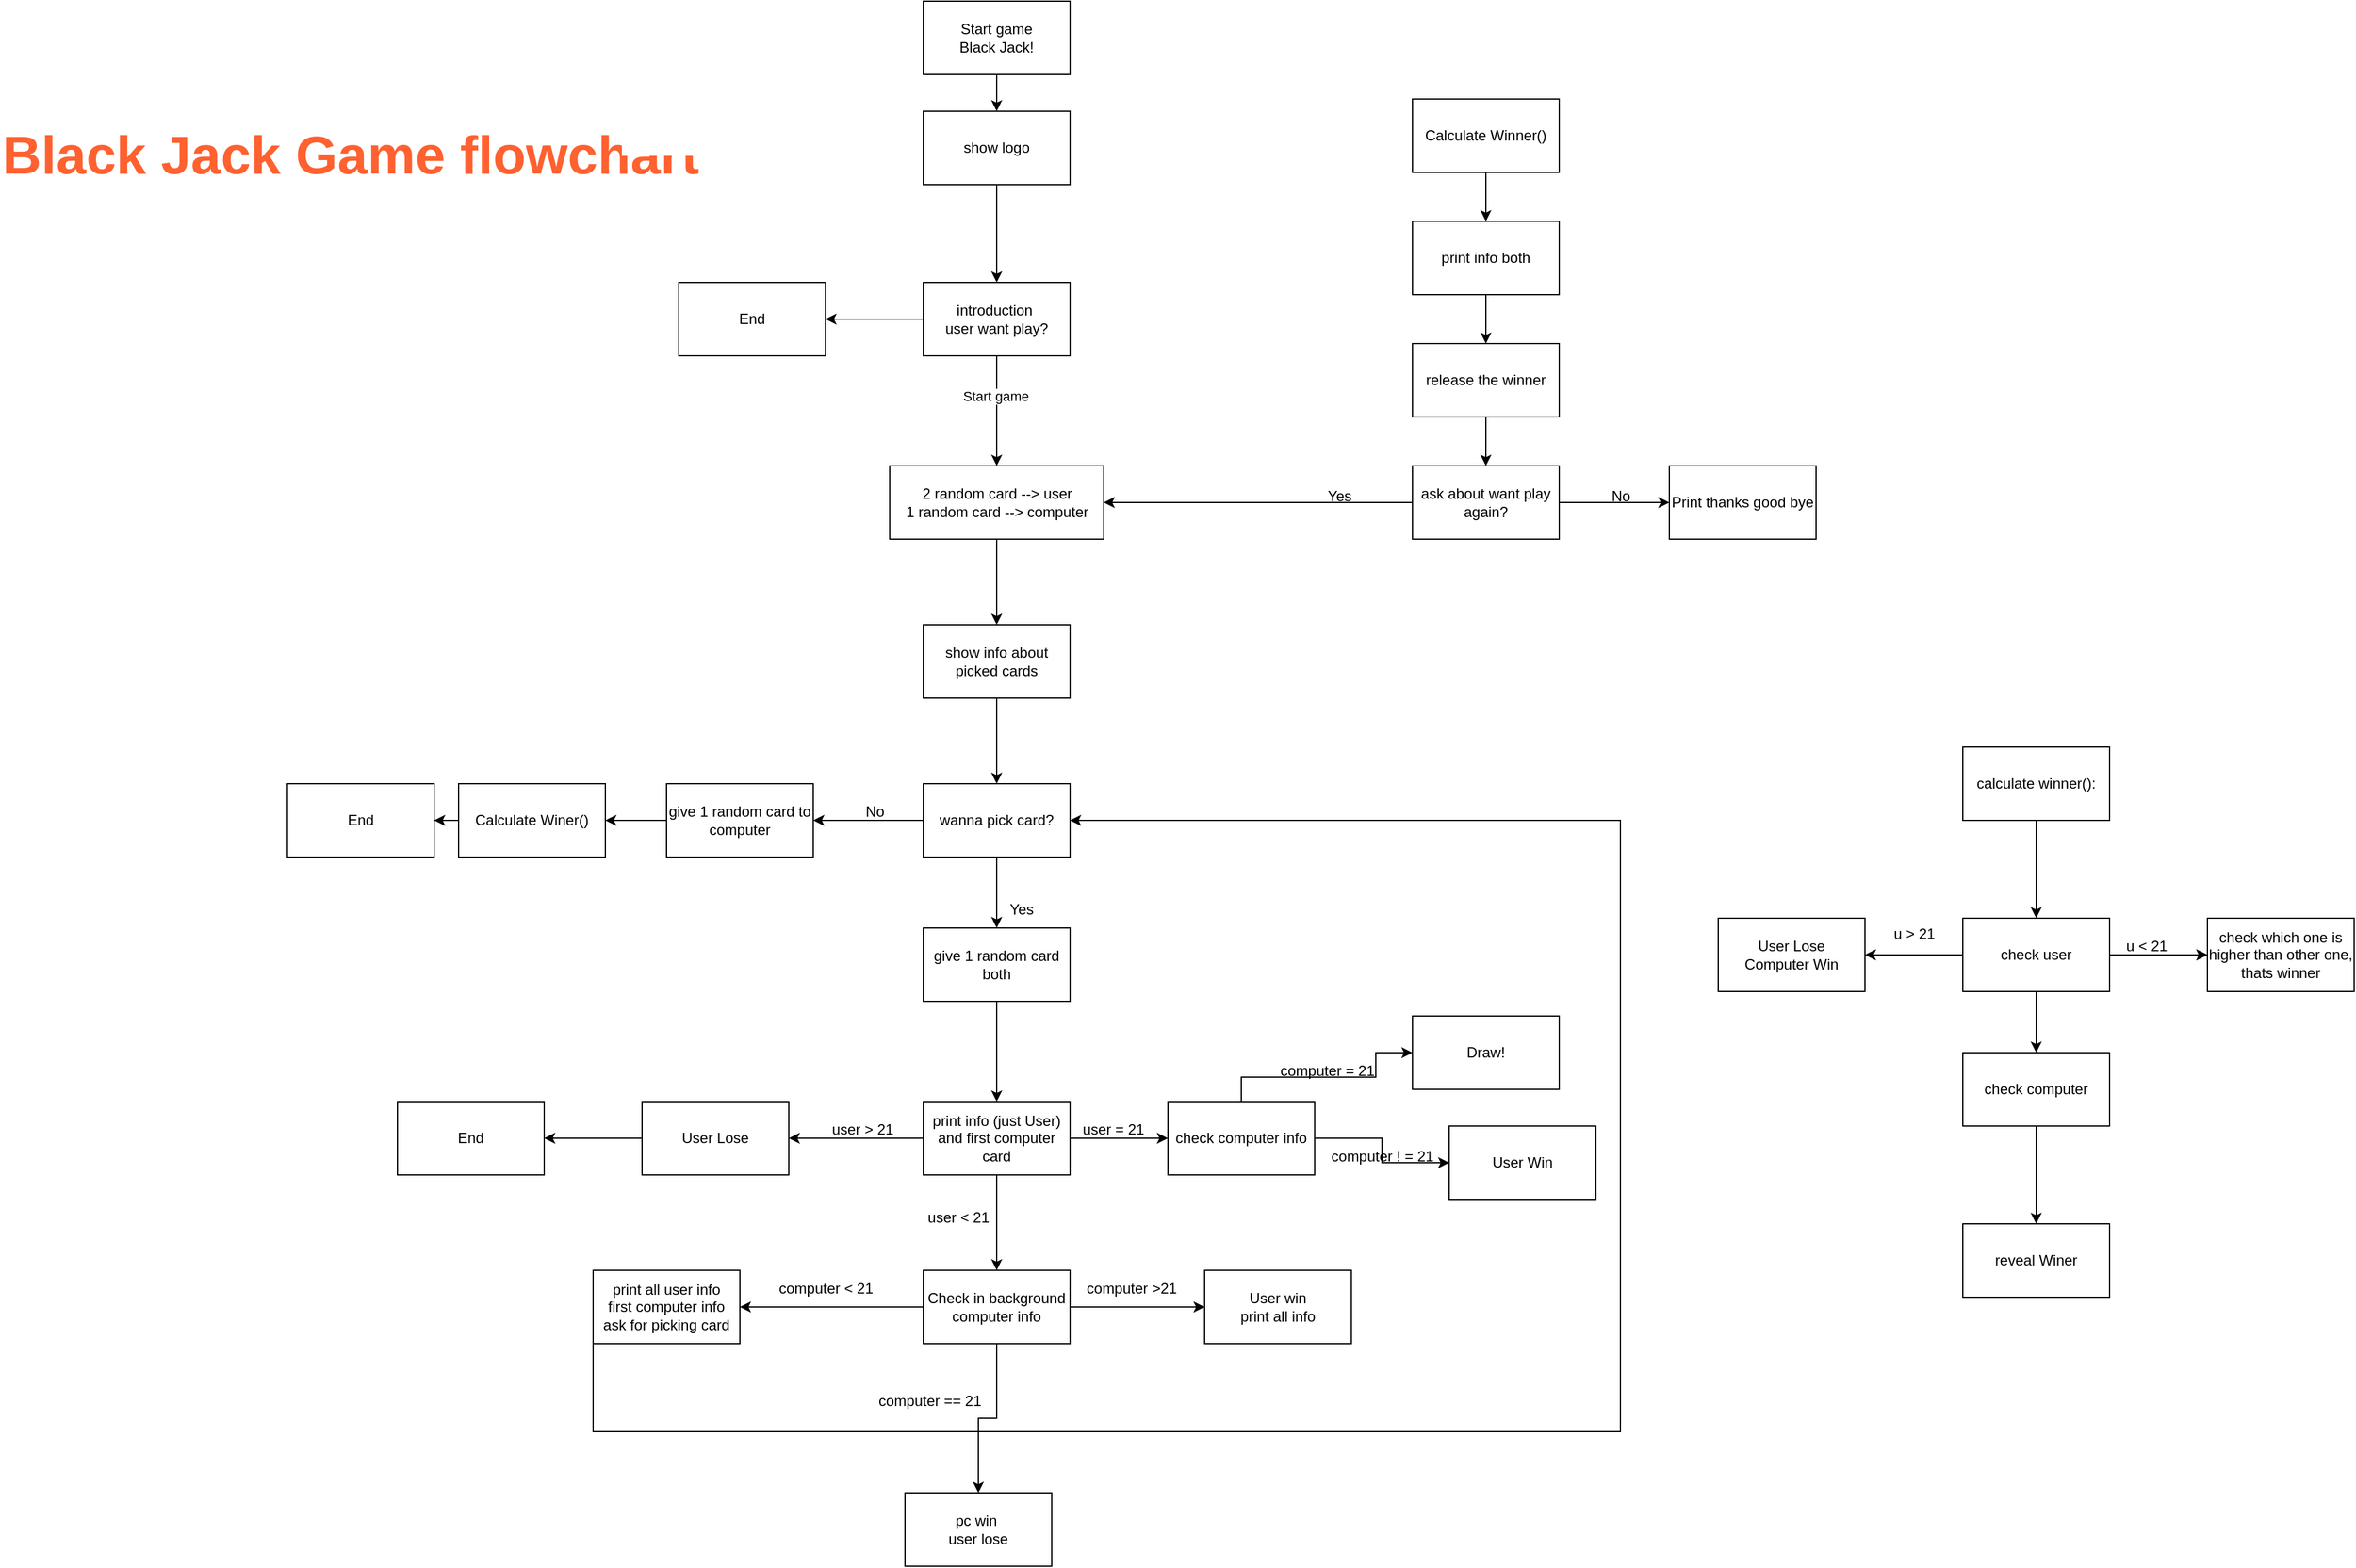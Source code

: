 <mxfile version="25.0.1">
  <diagram name="Page-1" id="lZ8IKWE_7OETiADFwcYm">
    <mxGraphModel dx="1784" dy="644" grid="1" gridSize="10" guides="1" tooltips="1" connect="1" arrows="1" fold="1" page="1" pageScale="1" pageWidth="850" pageHeight="1100" math="0" shadow="0">
      <root>
        <mxCell id="0" />
        <mxCell id="1" parent="0" />
        <mxCell id="c9aiSARojn3Q_ybmlD1e-5" value="" style="edgeStyle=orthogonalEdgeStyle;rounded=0;orthogonalLoop=1;jettySize=auto;html=1;" parent="1" source="c9aiSARojn3Q_ybmlD1e-1" target="c9aiSARojn3Q_ybmlD1e-4" edge="1">
          <mxGeometry relative="1" as="geometry" />
        </mxCell>
        <mxCell id="c9aiSARojn3Q_ybmlD1e-1" value="Start game&lt;div&gt;Black Jack!&lt;/div&gt;" style="rounded=0;whiteSpace=wrap;html=1;" parent="1" vertex="1">
          <mxGeometry x="370" y="40" width="120" height="60" as="geometry" />
        </mxCell>
        <mxCell id="c9aiSARojn3Q_ybmlD1e-7" value="" style="edgeStyle=orthogonalEdgeStyle;rounded=0;orthogonalLoop=1;jettySize=auto;html=1;" parent="1" source="c9aiSARojn3Q_ybmlD1e-4" target="c9aiSARojn3Q_ybmlD1e-6" edge="1">
          <mxGeometry relative="1" as="geometry" />
        </mxCell>
        <mxCell id="c9aiSARojn3Q_ybmlD1e-4" value="show logo" style="whiteSpace=wrap;html=1;rounded=0;" parent="1" vertex="1">
          <mxGeometry x="370" y="130" width="120" height="60" as="geometry" />
        </mxCell>
        <mxCell id="c9aiSARojn3Q_ybmlD1e-9" value="" style="edgeStyle=orthogonalEdgeStyle;rounded=0;orthogonalLoop=1;jettySize=auto;html=1;" parent="1" source="c9aiSARojn3Q_ybmlD1e-6" target="c9aiSARojn3Q_ybmlD1e-8" edge="1">
          <mxGeometry relative="1" as="geometry" />
        </mxCell>
        <mxCell id="c9aiSARojn3Q_ybmlD1e-11" value="" style="edgeStyle=orthogonalEdgeStyle;rounded=0;orthogonalLoop=1;jettySize=auto;html=1;" parent="1" source="c9aiSARojn3Q_ybmlD1e-6" target="c9aiSARojn3Q_ybmlD1e-10" edge="1">
          <mxGeometry relative="1" as="geometry" />
        </mxCell>
        <mxCell id="c9aiSARojn3Q_ybmlD1e-12" value="Start game" style="edgeLabel;html=1;align=center;verticalAlign=middle;resizable=0;points=[];" parent="c9aiSARojn3Q_ybmlD1e-11" vertex="1" connectable="0">
          <mxGeometry x="-0.283" y="-1" relative="1" as="geometry">
            <mxPoint as="offset" />
          </mxGeometry>
        </mxCell>
        <mxCell id="c9aiSARojn3Q_ybmlD1e-6" value="introduction&amp;nbsp;&lt;div&gt;user want play?&lt;/div&gt;" style="whiteSpace=wrap;html=1;rounded=0;" parent="1" vertex="1">
          <mxGeometry x="370" y="270" width="120" height="60" as="geometry" />
        </mxCell>
        <mxCell id="c9aiSARojn3Q_ybmlD1e-8" value="End" style="whiteSpace=wrap;html=1;rounded=0;" parent="1" vertex="1">
          <mxGeometry x="170" y="270" width="120" height="60" as="geometry" />
        </mxCell>
        <mxCell id="mSAgK6XvGhr9I6ZANtPg-2" value="" style="edgeStyle=orthogonalEdgeStyle;rounded=0;orthogonalLoop=1;jettySize=auto;html=1;" parent="1" source="c9aiSARojn3Q_ybmlD1e-10" target="mSAgK6XvGhr9I6ZANtPg-1" edge="1">
          <mxGeometry relative="1" as="geometry" />
        </mxCell>
        <mxCell id="c9aiSARojn3Q_ybmlD1e-10" value="2 random card --&amp;gt; user&lt;div&gt;1 random card --&amp;gt; computer&lt;/div&gt;" style="whiteSpace=wrap;html=1;rounded=0;" parent="1" vertex="1">
          <mxGeometry x="342.5" y="420" width="175" height="60" as="geometry" />
        </mxCell>
        <mxCell id="c9aiSARojn3Q_ybmlD1e-47" value="" style="edgeStyle=orthogonalEdgeStyle;rounded=0;orthogonalLoop=1;jettySize=auto;html=1;" parent="1" source="c9aiSARojn3Q_ybmlD1e-13" target="c9aiSARojn3Q_ybmlD1e-46" edge="1">
          <mxGeometry relative="1" as="geometry" />
        </mxCell>
        <mxCell id="c9aiSARojn3Q_ybmlD1e-72" value="" style="edgeStyle=orthogonalEdgeStyle;rounded=0;orthogonalLoop=1;jettySize=auto;html=1;" parent="1" source="c9aiSARojn3Q_ybmlD1e-13" target="c9aiSARojn3Q_ybmlD1e-71" edge="1">
          <mxGeometry relative="1" as="geometry" />
        </mxCell>
        <mxCell id="c9aiSARojn3Q_ybmlD1e-13" value="wanna pick card?" style="whiteSpace=wrap;html=1;rounded=0;" parent="1" vertex="1">
          <mxGeometry x="370" y="680" width="120" height="60" as="geometry" />
        </mxCell>
        <mxCell id="c9aiSARojn3Q_ybmlD1e-19" value="" style="edgeStyle=orthogonalEdgeStyle;rounded=0;orthogonalLoop=1;jettySize=auto;html=1;" parent="1" source="c9aiSARojn3Q_ybmlD1e-15" target="c9aiSARojn3Q_ybmlD1e-18" edge="1">
          <mxGeometry relative="1" as="geometry" />
        </mxCell>
        <mxCell id="c9aiSARojn3Q_ybmlD1e-15" value="Calculate Winer()" style="whiteSpace=wrap;html=1;rounded=0;" parent="1" vertex="1">
          <mxGeometry x="-10" y="680" width="120" height="60" as="geometry" />
        </mxCell>
        <mxCell id="c9aiSARojn3Q_ybmlD1e-17" value="No" style="text;html=1;align=center;verticalAlign=middle;resizable=0;points=[];autosize=1;strokeColor=none;fillColor=none;" parent="1" vertex="1">
          <mxGeometry x="310" y="688" width="40" height="30" as="geometry" />
        </mxCell>
        <mxCell id="c9aiSARojn3Q_ybmlD1e-18" value="End" style="whiteSpace=wrap;html=1;rounded=0;" parent="1" vertex="1">
          <mxGeometry x="-150" y="680" width="120" height="60" as="geometry" />
        </mxCell>
        <mxCell id="c9aiSARojn3Q_ybmlD1e-22" value="" style="edgeStyle=orthogonalEdgeStyle;rounded=0;orthogonalLoop=1;jettySize=auto;html=1;" parent="1" source="c9aiSARojn3Q_ybmlD1e-20" target="c9aiSARojn3Q_ybmlD1e-21" edge="1">
          <mxGeometry relative="1" as="geometry" />
        </mxCell>
        <mxCell id="c9aiSARojn3Q_ybmlD1e-20" value="Calculate Winner()" style="whiteSpace=wrap;html=1;" parent="1" vertex="1">
          <mxGeometry x="770" y="120" width="120" height="60" as="geometry" />
        </mxCell>
        <mxCell id="c9aiSARojn3Q_ybmlD1e-24" value="" style="edgeStyle=orthogonalEdgeStyle;rounded=0;orthogonalLoop=1;jettySize=auto;html=1;" parent="1" source="c9aiSARojn3Q_ybmlD1e-21" target="c9aiSARojn3Q_ybmlD1e-23" edge="1">
          <mxGeometry relative="1" as="geometry" />
        </mxCell>
        <mxCell id="c9aiSARojn3Q_ybmlD1e-21" value="print info both" style="whiteSpace=wrap;html=1;" parent="1" vertex="1">
          <mxGeometry x="770" y="220" width="120" height="60" as="geometry" />
        </mxCell>
        <mxCell id="c9aiSARojn3Q_ybmlD1e-26" value="" style="edgeStyle=orthogonalEdgeStyle;rounded=0;orthogonalLoop=1;jettySize=auto;html=1;" parent="1" source="c9aiSARojn3Q_ybmlD1e-23" target="c9aiSARojn3Q_ybmlD1e-25" edge="1">
          <mxGeometry relative="1" as="geometry" />
        </mxCell>
        <mxCell id="c9aiSARojn3Q_ybmlD1e-23" value="release the winner" style="whiteSpace=wrap;html=1;" parent="1" vertex="1">
          <mxGeometry x="770" y="320" width="120" height="60" as="geometry" />
        </mxCell>
        <mxCell id="c9aiSARojn3Q_ybmlD1e-32" value="" style="edgeStyle=orthogonalEdgeStyle;rounded=0;orthogonalLoop=1;jettySize=auto;html=1;" parent="1" source="c9aiSARojn3Q_ybmlD1e-25" target="c9aiSARojn3Q_ybmlD1e-31" edge="1">
          <mxGeometry relative="1" as="geometry" />
        </mxCell>
        <mxCell id="c9aiSARojn3Q_ybmlD1e-25" value="ask about want play again?" style="whiteSpace=wrap;html=1;" parent="1" vertex="1">
          <mxGeometry x="770" y="420" width="120" height="60" as="geometry" />
        </mxCell>
        <mxCell id="c9aiSARojn3Q_ybmlD1e-30" value="Yes" style="text;html=1;align=center;verticalAlign=middle;resizable=0;points=[];autosize=1;strokeColor=none;fillColor=none;" parent="1" vertex="1">
          <mxGeometry x="690" y="430" width="40" height="30" as="geometry" />
        </mxCell>
        <mxCell id="c9aiSARojn3Q_ybmlD1e-31" value="Print thanks good bye" style="whiteSpace=wrap;html=1;" parent="1" vertex="1">
          <mxGeometry x="980" y="420" width="120" height="60" as="geometry" />
        </mxCell>
        <mxCell id="c9aiSARojn3Q_ybmlD1e-33" value="No" style="text;html=1;align=center;verticalAlign=middle;resizable=0;points=[];autosize=1;strokeColor=none;fillColor=none;" parent="1" vertex="1">
          <mxGeometry x="920" y="430" width="40" height="30" as="geometry" />
        </mxCell>
        <mxCell id="c9aiSARojn3Q_ybmlD1e-38" value="" style="edgeStyle=orthogonalEdgeStyle;rounded=0;orthogonalLoop=1;jettySize=auto;html=1;" parent="1" source="c9aiSARojn3Q_ybmlD1e-34" target="c9aiSARojn3Q_ybmlD1e-37" edge="1">
          <mxGeometry relative="1" as="geometry" />
        </mxCell>
        <mxCell id="c9aiSARojn3Q_ybmlD1e-41" value="" style="edgeStyle=orthogonalEdgeStyle;rounded=0;orthogonalLoop=1;jettySize=auto;html=1;" parent="1" source="c9aiSARojn3Q_ybmlD1e-34" target="c9aiSARojn3Q_ybmlD1e-40" edge="1">
          <mxGeometry relative="1" as="geometry" />
        </mxCell>
        <mxCell id="c9aiSARojn3Q_ybmlD1e-59" value="" style="edgeStyle=orthogonalEdgeStyle;rounded=0;orthogonalLoop=1;jettySize=auto;html=1;" parent="1" source="c9aiSARojn3Q_ybmlD1e-34" target="c9aiSARojn3Q_ybmlD1e-58" edge="1">
          <mxGeometry relative="1" as="geometry" />
        </mxCell>
        <mxCell id="c9aiSARojn3Q_ybmlD1e-34" value="print info (just User)&lt;div&gt;and first computer card&lt;/div&gt;" style="whiteSpace=wrap;html=1;rounded=0;" parent="1" vertex="1">
          <mxGeometry x="370" y="940" width="120" height="60" as="geometry" />
        </mxCell>
        <mxCell id="c9aiSARojn3Q_ybmlD1e-36" value="Yes" style="text;html=1;align=center;verticalAlign=middle;resizable=0;points=[];autosize=1;strokeColor=none;fillColor=none;" parent="1" vertex="1">
          <mxGeometry x="430" y="768" width="40" height="30" as="geometry" />
        </mxCell>
        <mxCell id="c9aiSARojn3Q_ybmlD1e-52" value="" style="edgeStyle=orthogonalEdgeStyle;rounded=0;orthogonalLoop=1;jettySize=auto;html=1;" parent="1" source="c9aiSARojn3Q_ybmlD1e-37" target="c9aiSARojn3Q_ybmlD1e-51" edge="1">
          <mxGeometry relative="1" as="geometry" />
        </mxCell>
        <mxCell id="c9aiSARojn3Q_ybmlD1e-55" value="" style="edgeStyle=orthogonalEdgeStyle;rounded=0;orthogonalLoop=1;jettySize=auto;html=1;" parent="1" source="c9aiSARojn3Q_ybmlD1e-37" target="c9aiSARojn3Q_ybmlD1e-54" edge="1">
          <mxGeometry relative="1" as="geometry" />
        </mxCell>
        <mxCell id="fgMnFWFUCbMlHLGWQp-T-4" value="" style="edgeStyle=orthogonalEdgeStyle;rounded=0;orthogonalLoop=1;jettySize=auto;html=1;" edge="1" parent="1" source="c9aiSARojn3Q_ybmlD1e-37" target="fgMnFWFUCbMlHLGWQp-T-3">
          <mxGeometry relative="1" as="geometry" />
        </mxCell>
        <mxCell id="c9aiSARojn3Q_ybmlD1e-37" value="Check in background computer info" style="whiteSpace=wrap;html=1;rounded=0;" parent="1" vertex="1">
          <mxGeometry x="370" y="1078" width="120" height="60" as="geometry" />
        </mxCell>
        <mxCell id="c9aiSARojn3Q_ybmlD1e-50" value="" style="edgeStyle=orthogonalEdgeStyle;rounded=0;orthogonalLoop=1;jettySize=auto;html=1;" parent="1" source="c9aiSARojn3Q_ybmlD1e-40" target="c9aiSARojn3Q_ybmlD1e-49" edge="1">
          <mxGeometry relative="1" as="geometry" />
        </mxCell>
        <mxCell id="c9aiSARojn3Q_ybmlD1e-40" value="User Lose" style="whiteSpace=wrap;html=1;rounded=0;" parent="1" vertex="1">
          <mxGeometry x="140" y="940" width="120" height="60" as="geometry" />
        </mxCell>
        <mxCell id="c9aiSARojn3Q_ybmlD1e-42" value="user &amp;gt; 21" style="text;html=1;align=center;verticalAlign=middle;resizable=0;points=[];autosize=1;strokeColor=none;fillColor=none;" parent="1" vertex="1">
          <mxGeometry x="285" y="948" width="70" height="30" as="geometry" />
        </mxCell>
        <mxCell id="c9aiSARojn3Q_ybmlD1e-48" value="" style="edgeStyle=orthogonalEdgeStyle;rounded=0;orthogonalLoop=1;jettySize=auto;html=1;" parent="1" source="c9aiSARojn3Q_ybmlD1e-46" target="c9aiSARojn3Q_ybmlD1e-34" edge="1">
          <mxGeometry relative="1" as="geometry" />
        </mxCell>
        <mxCell id="c9aiSARojn3Q_ybmlD1e-46" value="give 1 random card both" style="whiteSpace=wrap;html=1;" parent="1" vertex="1">
          <mxGeometry x="370" y="798" width="120" height="60" as="geometry" />
        </mxCell>
        <mxCell id="c9aiSARojn3Q_ybmlD1e-49" value="End" style="whiteSpace=wrap;html=1;rounded=0;" parent="1" vertex="1">
          <mxGeometry x="-60" y="940" width="120" height="60" as="geometry" />
        </mxCell>
        <mxCell id="c9aiSARojn3Q_ybmlD1e-51" value="User win&lt;div&gt;print all info&lt;/div&gt;" style="whiteSpace=wrap;html=1;rounded=0;" parent="1" vertex="1">
          <mxGeometry x="600" y="1078" width="120" height="60" as="geometry" />
        </mxCell>
        <mxCell id="c9aiSARojn3Q_ybmlD1e-53" value="computer &amp;gt;21" style="text;html=1;align=center;verticalAlign=middle;resizable=0;points=[];autosize=1;strokeColor=none;fillColor=none;" parent="1" vertex="1">
          <mxGeometry x="490" y="1078" width="100" height="30" as="geometry" />
        </mxCell>
        <mxCell id="c9aiSARojn3Q_ybmlD1e-68" style="edgeStyle=orthogonalEdgeStyle;rounded=0;orthogonalLoop=1;jettySize=auto;html=1;exitX=1;exitY=0.5;exitDx=0;exitDy=0;" parent="1" source="c9aiSARojn3Q_ybmlD1e-54" target="c9aiSARojn3Q_ybmlD1e-13" edge="1">
          <mxGeometry relative="1" as="geometry">
            <Array as="points">
              <mxPoint x="100" y="1100" />
              <mxPoint x="100" y="1210" />
              <mxPoint x="940" y="1210" />
              <mxPoint x="940" y="710" />
            </Array>
          </mxGeometry>
        </mxCell>
        <mxCell id="c9aiSARojn3Q_ybmlD1e-54" value="print all user info&lt;div&gt;first computer info&lt;/div&gt;&lt;div&gt;ask for picking card&lt;/div&gt;" style="whiteSpace=wrap;html=1;rounded=0;" parent="1" vertex="1">
          <mxGeometry x="100" y="1078" width="120" height="60" as="geometry" />
        </mxCell>
        <mxCell id="c9aiSARojn3Q_ybmlD1e-56" value="user &amp;lt; 21&amp;nbsp;" style="text;html=1;align=center;verticalAlign=middle;resizable=0;points=[];autosize=1;strokeColor=none;fillColor=none;" parent="1" vertex="1">
          <mxGeometry x="360" y="1020" width="80" height="30" as="geometry" />
        </mxCell>
        <mxCell id="c9aiSARojn3Q_ybmlD1e-57" value="computer &amp;lt; 21" style="text;html=1;align=center;verticalAlign=middle;resizable=0;points=[];autosize=1;strokeColor=none;fillColor=none;" parent="1" vertex="1">
          <mxGeometry x="240" y="1078" width="100" height="30" as="geometry" />
        </mxCell>
        <mxCell id="c9aiSARojn3Q_ybmlD1e-62" value="" style="edgeStyle=orthogonalEdgeStyle;rounded=0;orthogonalLoop=1;jettySize=auto;html=1;" parent="1" source="c9aiSARojn3Q_ybmlD1e-58" target="c9aiSARojn3Q_ybmlD1e-61" edge="1">
          <mxGeometry relative="1" as="geometry">
            <Array as="points">
              <mxPoint x="630" y="920" />
              <mxPoint x="740" y="920" />
              <mxPoint x="740" y="900" />
            </Array>
          </mxGeometry>
        </mxCell>
        <mxCell id="c9aiSARojn3Q_ybmlD1e-66" value="" style="edgeStyle=orthogonalEdgeStyle;rounded=0;orthogonalLoop=1;jettySize=auto;html=1;" parent="1" source="c9aiSARojn3Q_ybmlD1e-58" target="c9aiSARojn3Q_ybmlD1e-65" edge="1">
          <mxGeometry relative="1" as="geometry" />
        </mxCell>
        <mxCell id="c9aiSARojn3Q_ybmlD1e-58" value="check computer info" style="whiteSpace=wrap;html=1;rounded=0;" parent="1" vertex="1">
          <mxGeometry x="570" y="940" width="120" height="60" as="geometry" />
        </mxCell>
        <mxCell id="c9aiSARojn3Q_ybmlD1e-60" value="user = 21" style="text;html=1;align=center;verticalAlign=middle;resizable=0;points=[];autosize=1;strokeColor=none;fillColor=none;" parent="1" vertex="1">
          <mxGeometry x="490" y="948" width="70" height="30" as="geometry" />
        </mxCell>
        <mxCell id="c9aiSARojn3Q_ybmlD1e-61" value="Draw!" style="whiteSpace=wrap;html=1;rounded=0;" parent="1" vertex="1">
          <mxGeometry x="770" y="870" width="120" height="60" as="geometry" />
        </mxCell>
        <mxCell id="c9aiSARojn3Q_ybmlD1e-63" value="computer = 21" style="text;html=1;align=center;verticalAlign=middle;resizable=0;points=[];autosize=1;strokeColor=none;fillColor=none;" parent="1" vertex="1">
          <mxGeometry x="650" y="900" width="100" height="30" as="geometry" />
        </mxCell>
        <mxCell id="c9aiSARojn3Q_ybmlD1e-65" value="User Win" style="whiteSpace=wrap;html=1;rounded=0;" parent="1" vertex="1">
          <mxGeometry x="800" y="960" width="120" height="60" as="geometry" />
        </mxCell>
        <mxCell id="c9aiSARojn3Q_ybmlD1e-67" value="computer ! = 21" style="text;html=1;align=center;verticalAlign=middle;resizable=0;points=[];autosize=1;strokeColor=none;fillColor=none;" parent="1" vertex="1">
          <mxGeometry x="690" y="970" width="110" height="30" as="geometry" />
        </mxCell>
        <mxCell id="c9aiSARojn3Q_ybmlD1e-69" value="" style="endArrow=classic;html=1;rounded=0;" parent="1" source="c9aiSARojn3Q_ybmlD1e-25" target="c9aiSARojn3Q_ybmlD1e-10" edge="1">
          <mxGeometry width="50" height="50" relative="1" as="geometry">
            <mxPoint x="530" y="370" as="sourcePoint" />
            <mxPoint x="580" y="320" as="targetPoint" />
          </mxGeometry>
        </mxCell>
        <mxCell id="c9aiSARojn3Q_ybmlD1e-73" value="" style="edgeStyle=orthogonalEdgeStyle;rounded=0;orthogonalLoop=1;jettySize=auto;html=1;" parent="1" source="c9aiSARojn3Q_ybmlD1e-71" target="c9aiSARojn3Q_ybmlD1e-15" edge="1">
          <mxGeometry relative="1" as="geometry" />
        </mxCell>
        <mxCell id="c9aiSARojn3Q_ybmlD1e-71" value="give 1 random card to computer" style="whiteSpace=wrap;html=1;" parent="1" vertex="1">
          <mxGeometry x="160" y="680" width="120" height="60" as="geometry" />
        </mxCell>
        <mxCell id="c9aiSARojn3Q_ybmlD1e-74" value="&lt;b&gt;&lt;font color=&quot;#ff6130&quot; style=&quot;font-size: 44px;&quot;&gt;Black Jack Game flowchart&lt;/font&gt;&lt;/b&gt;&lt;div&gt;&lt;b&gt;&lt;font style=&quot;font-size: 24px;&quot;&gt;&lt;br&gt;&lt;/font&gt;&lt;/b&gt;&lt;/div&gt;" style="text;html=1;align=left;verticalAlign=middle;resizable=0;points=[];autosize=1;strokeColor=none;fillColor=none;" parent="1" vertex="1">
          <mxGeometry x="-385" y="130" width="590" height="100" as="geometry" />
        </mxCell>
        <mxCell id="c9aiSARojn3Q_ybmlD1e-77" value="" style="edgeStyle=orthogonalEdgeStyle;rounded=0;orthogonalLoop=1;jettySize=auto;html=1;" parent="1" source="c9aiSARojn3Q_ybmlD1e-75" target="c9aiSARojn3Q_ybmlD1e-76" edge="1">
          <mxGeometry relative="1" as="geometry" />
        </mxCell>
        <mxCell id="c9aiSARojn3Q_ybmlD1e-75" value="calculate winner():" style="whiteSpace=wrap;html=1;" parent="1" vertex="1">
          <mxGeometry x="1220" y="650" width="120" height="60" as="geometry" />
        </mxCell>
        <mxCell id="c9aiSARojn3Q_ybmlD1e-79" value="" style="edgeStyle=orthogonalEdgeStyle;rounded=0;orthogonalLoop=1;jettySize=auto;html=1;" parent="1" source="c9aiSARojn3Q_ybmlD1e-76" target="c9aiSARojn3Q_ybmlD1e-78" edge="1">
          <mxGeometry relative="1" as="geometry" />
        </mxCell>
        <mxCell id="c9aiSARojn3Q_ybmlD1e-85" value="" style="edgeStyle=orthogonalEdgeStyle;rounded=0;orthogonalLoop=1;jettySize=auto;html=1;" parent="1" source="c9aiSARojn3Q_ybmlD1e-76" target="c9aiSARojn3Q_ybmlD1e-84" edge="1">
          <mxGeometry relative="1" as="geometry" />
        </mxCell>
        <mxCell id="c9aiSARojn3Q_ybmlD1e-88" value="" style="edgeStyle=orthogonalEdgeStyle;rounded=0;orthogonalLoop=1;jettySize=auto;html=1;" parent="1" source="c9aiSARojn3Q_ybmlD1e-76" target="c9aiSARojn3Q_ybmlD1e-87" edge="1">
          <mxGeometry relative="1" as="geometry" />
        </mxCell>
        <mxCell id="fgMnFWFUCbMlHLGWQp-T-1" value="" style="edgeStyle=orthogonalEdgeStyle;rounded=0;orthogonalLoop=1;jettySize=auto;html=1;" edge="1" parent="1" source="c9aiSARojn3Q_ybmlD1e-76" target="c9aiSARojn3Q_ybmlD1e-87">
          <mxGeometry relative="1" as="geometry" />
        </mxCell>
        <mxCell id="c9aiSARojn3Q_ybmlD1e-76" value="check user" style="whiteSpace=wrap;html=1;" parent="1" vertex="1">
          <mxGeometry x="1220" y="790" width="120" height="60" as="geometry" />
        </mxCell>
        <mxCell id="c9aiSARojn3Q_ybmlD1e-83" value="" style="edgeStyle=orthogonalEdgeStyle;rounded=0;orthogonalLoop=1;jettySize=auto;html=1;" parent="1" source="c9aiSARojn3Q_ybmlD1e-78" target="c9aiSARojn3Q_ybmlD1e-82" edge="1">
          <mxGeometry relative="1" as="geometry" />
        </mxCell>
        <mxCell id="c9aiSARojn3Q_ybmlD1e-78" value="check computer" style="whiteSpace=wrap;html=1;" parent="1" vertex="1">
          <mxGeometry x="1220" y="900" width="120" height="60" as="geometry" />
        </mxCell>
        <mxCell id="c9aiSARojn3Q_ybmlD1e-82" value="reveal Winer" style="whiteSpace=wrap;html=1;" parent="1" vertex="1">
          <mxGeometry x="1220" y="1040" width="120" height="60" as="geometry" />
        </mxCell>
        <mxCell id="c9aiSARojn3Q_ybmlD1e-84" value="User Lose&lt;br&gt;Computer Win" style="whiteSpace=wrap;html=1;" parent="1" vertex="1">
          <mxGeometry x="1020" y="790" width="120" height="60" as="geometry" />
        </mxCell>
        <mxCell id="c9aiSARojn3Q_ybmlD1e-86" value="u &amp;gt; 21" style="text;html=1;align=center;verticalAlign=middle;resizable=0;points=[];autosize=1;strokeColor=none;fillColor=none;" parent="1" vertex="1">
          <mxGeometry x="1150" y="788" width="60" height="30" as="geometry" />
        </mxCell>
        <mxCell id="c9aiSARojn3Q_ybmlD1e-87" value="check which one is higher than other one, thats winner" style="whiteSpace=wrap;html=1;" parent="1" vertex="1">
          <mxGeometry x="1420" y="790" width="120" height="60" as="geometry" />
        </mxCell>
        <mxCell id="mSAgK6XvGhr9I6ZANtPg-3" value="" style="edgeStyle=orthogonalEdgeStyle;rounded=0;orthogonalLoop=1;jettySize=auto;html=1;" parent="1" source="mSAgK6XvGhr9I6ZANtPg-1" target="c9aiSARojn3Q_ybmlD1e-13" edge="1">
          <mxGeometry relative="1" as="geometry" />
        </mxCell>
        <mxCell id="mSAgK6XvGhr9I6ZANtPg-1" value="show info about picked cards" style="whiteSpace=wrap;html=1;" parent="1" vertex="1">
          <mxGeometry x="370" y="550" width="120" height="60" as="geometry" />
        </mxCell>
        <mxCell id="fgMnFWFUCbMlHLGWQp-T-2" value="u &amp;lt; 21" style="text;html=1;align=center;verticalAlign=middle;resizable=0;points=[];autosize=1;strokeColor=none;fillColor=none;" vertex="1" parent="1">
          <mxGeometry x="1340" y="798" width="60" height="30" as="geometry" />
        </mxCell>
        <mxCell id="fgMnFWFUCbMlHLGWQp-T-3" value="pc win&amp;nbsp;&lt;div&gt;user lose&lt;/div&gt;" style="whiteSpace=wrap;html=1;rounded=0;" vertex="1" parent="1">
          <mxGeometry x="355" y="1260" width="120" height="60" as="geometry" />
        </mxCell>
        <mxCell id="fgMnFWFUCbMlHLGWQp-T-5" value="computer == 21" style="text;html=1;align=center;verticalAlign=middle;resizable=0;points=[];autosize=1;strokeColor=none;fillColor=none;" vertex="1" parent="1">
          <mxGeometry x="320" y="1170" width="110" height="30" as="geometry" />
        </mxCell>
      </root>
    </mxGraphModel>
  </diagram>
</mxfile>
